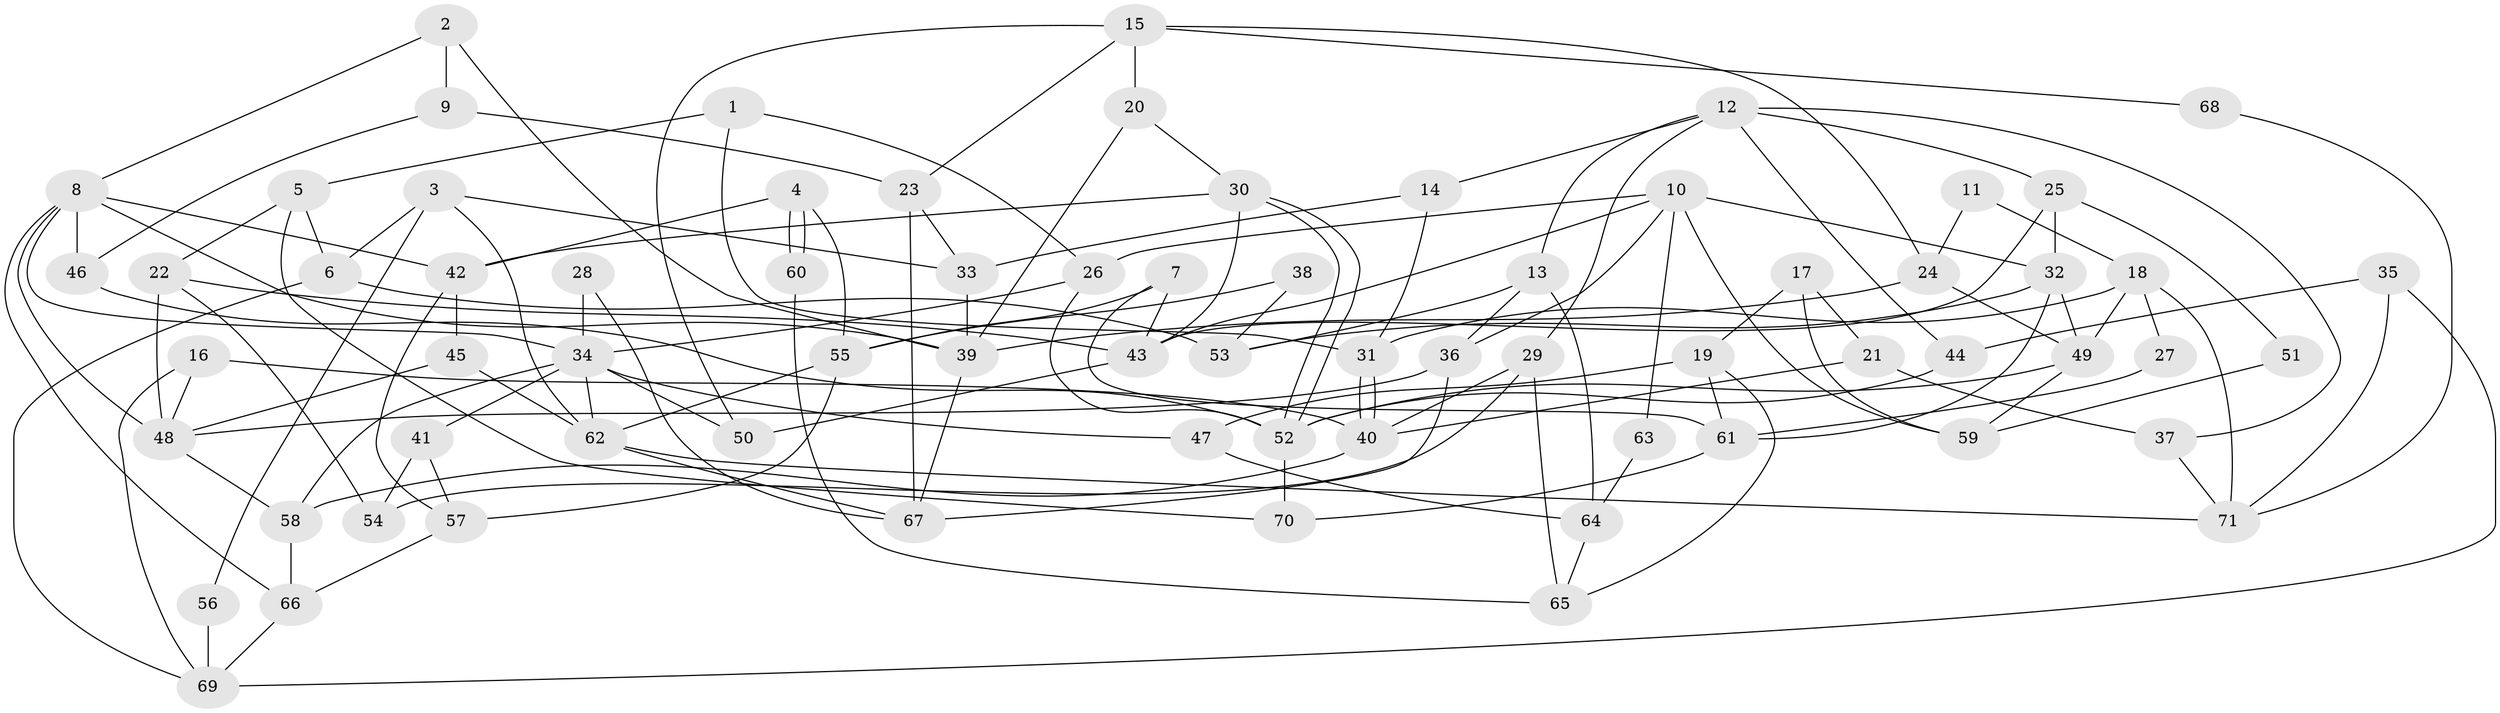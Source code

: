 // Generated by graph-tools (version 1.1) at 2025/26/03/09/25 03:26:12]
// undirected, 71 vertices, 142 edges
graph export_dot {
graph [start="1"]
  node [color=gray90,style=filled];
  1;
  2;
  3;
  4;
  5;
  6;
  7;
  8;
  9;
  10;
  11;
  12;
  13;
  14;
  15;
  16;
  17;
  18;
  19;
  20;
  21;
  22;
  23;
  24;
  25;
  26;
  27;
  28;
  29;
  30;
  31;
  32;
  33;
  34;
  35;
  36;
  37;
  38;
  39;
  40;
  41;
  42;
  43;
  44;
  45;
  46;
  47;
  48;
  49;
  50;
  51;
  52;
  53;
  54;
  55;
  56;
  57;
  58;
  59;
  60;
  61;
  62;
  63;
  64;
  65;
  66;
  67;
  68;
  69;
  70;
  71;
  1 -- 31;
  1 -- 26;
  1 -- 5;
  2 -- 9;
  2 -- 39;
  2 -- 8;
  3 -- 6;
  3 -- 62;
  3 -- 33;
  3 -- 56;
  4 -- 60;
  4 -- 60;
  4 -- 55;
  4 -- 42;
  5 -- 70;
  5 -- 6;
  5 -- 22;
  6 -- 69;
  6 -- 53;
  7 -- 55;
  7 -- 43;
  7 -- 61;
  8 -- 42;
  8 -- 34;
  8 -- 39;
  8 -- 46;
  8 -- 48;
  8 -- 66;
  9 -- 23;
  9 -- 46;
  10 -- 36;
  10 -- 59;
  10 -- 26;
  10 -- 32;
  10 -- 43;
  10 -- 63;
  11 -- 24;
  11 -- 18;
  12 -- 25;
  12 -- 44;
  12 -- 13;
  12 -- 14;
  12 -- 29;
  12 -- 37;
  13 -- 53;
  13 -- 36;
  13 -- 64;
  14 -- 33;
  14 -- 31;
  15 -- 20;
  15 -- 23;
  15 -- 24;
  15 -- 50;
  15 -- 68;
  16 -- 40;
  16 -- 48;
  16 -- 69;
  17 -- 19;
  17 -- 21;
  17 -- 59;
  18 -- 31;
  18 -- 49;
  18 -- 27;
  18 -- 71;
  19 -- 47;
  19 -- 61;
  19 -- 65;
  20 -- 30;
  20 -- 39;
  21 -- 37;
  21 -- 40;
  22 -- 48;
  22 -- 43;
  22 -- 54;
  23 -- 33;
  23 -- 67;
  24 -- 39;
  24 -- 49;
  25 -- 43;
  25 -- 32;
  25 -- 51;
  26 -- 34;
  26 -- 52;
  27 -- 61;
  28 -- 34;
  28 -- 67;
  29 -- 54;
  29 -- 40;
  29 -- 65;
  30 -- 52;
  30 -- 52;
  30 -- 43;
  30 -- 42;
  31 -- 40;
  31 -- 40;
  32 -- 49;
  32 -- 53;
  32 -- 61;
  33 -- 39;
  34 -- 50;
  34 -- 41;
  34 -- 47;
  34 -- 58;
  34 -- 62;
  35 -- 69;
  35 -- 71;
  35 -- 44;
  36 -- 48;
  36 -- 67;
  37 -- 71;
  38 -- 55;
  38 -- 53;
  39 -- 67;
  40 -- 58;
  41 -- 57;
  41 -- 54;
  42 -- 45;
  42 -- 57;
  43 -- 50;
  44 -- 52;
  45 -- 48;
  45 -- 62;
  46 -- 52;
  47 -- 64;
  48 -- 58;
  49 -- 52;
  49 -- 59;
  51 -- 59;
  52 -- 70;
  55 -- 57;
  55 -- 62;
  56 -- 69;
  57 -- 66;
  58 -- 66;
  60 -- 65;
  61 -- 70;
  62 -- 67;
  62 -- 71;
  63 -- 64;
  64 -- 65;
  66 -- 69;
  68 -- 71;
}
